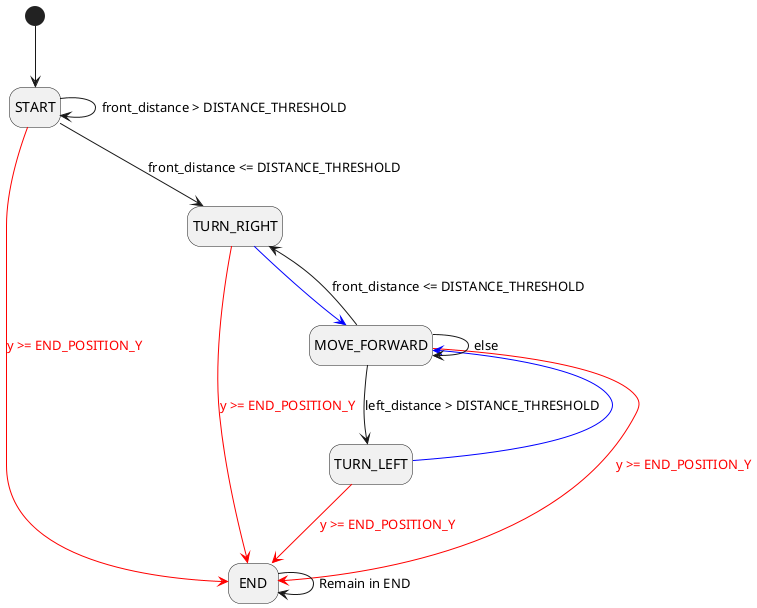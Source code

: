 @startuml

hide empty description

' Initial pseudo-state
[*] --> START

' Global transition to END if y >= END_POSITION_Y
START -[#red]-> END : <color:red>y >= END_POSITION_Y</color>
TURN_RIGHT -[#red]-> END : <color:red>y >= END_POSITION_Y</color>
TURN_LEFT -[#red]-> END : <color:red>y >= END_POSITION_Y</color>
MOVE_FORWARD -[#red]-> END : <color:red>y >= END_POSITION_Y</color>

' START state transitions
START --> START : front_distance > DISTANCE_THRESHOLD
START --> TURN_RIGHT : front_distance <= DISTANCE_THRESHOLD

' TURN_RIGHT state transition
TURN_RIGHT -[#blue]-> MOVE_FORWARD

' TURN_LEFT state transition
TURN_LEFT -[#blue]-> MOVE_FORWARD

' MOVE_FORWARD state transitions
MOVE_FORWARD --> TURN_LEFT : left_distance > DISTANCE_THRESHOLD
MOVE_FORWARD --> TURN_RIGHT : front_distance <= DISTANCE_THRESHOLD
MOVE_FORWARD --> MOVE_FORWARD : else

' END is a terminal state
END --> END : Remain in END

@enduml
